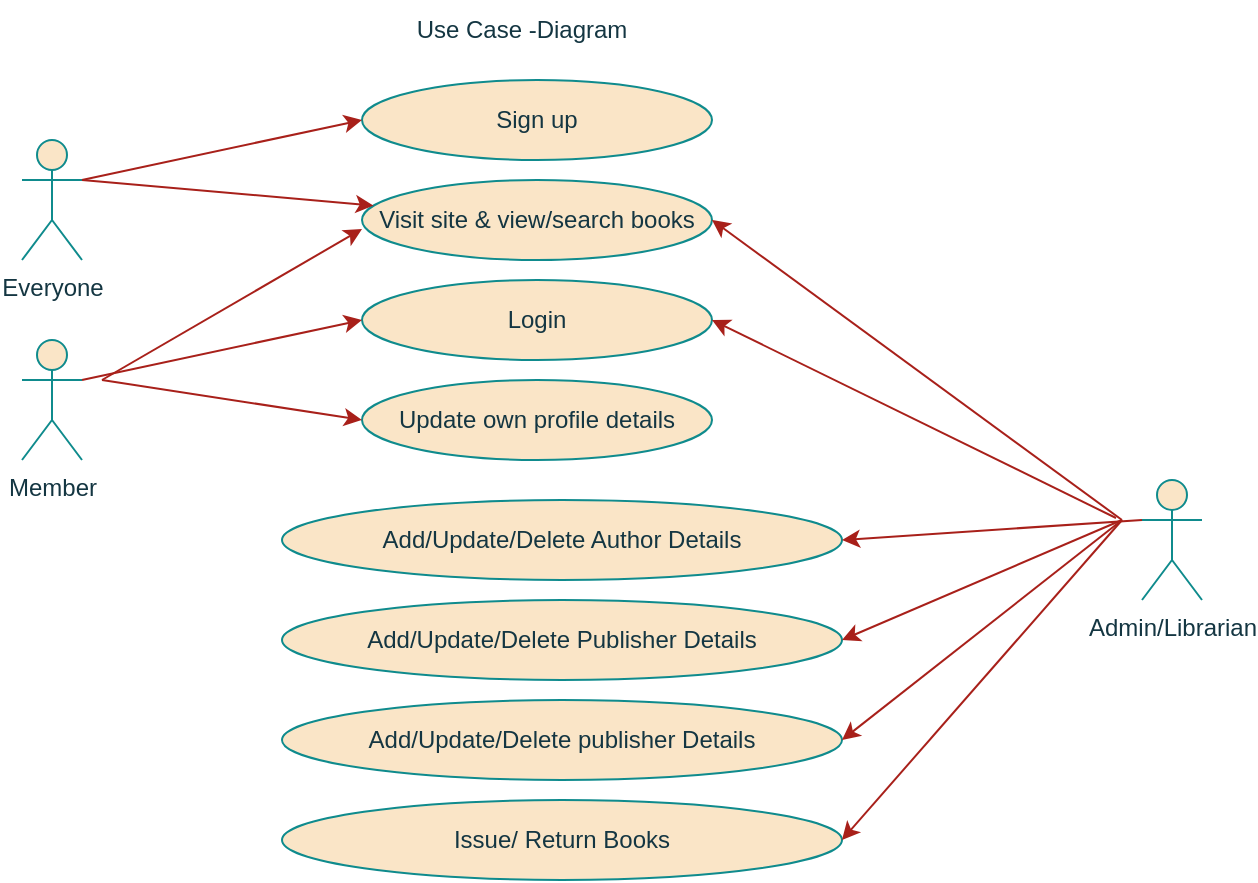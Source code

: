 <mxfile version="23.0.2" type="github">
  <diagram name="Page-1" id="anzL-MSCVSkK8-eWURHf">
    <mxGraphModel dx="1290" dy="653" grid="0" gridSize="10" guides="1" tooltips="1" connect="1" arrows="1" fold="1" page="1" pageScale="1" pageWidth="850" pageHeight="1100" math="0" shadow="0">
      <root>
        <mxCell id="0" />
        <mxCell id="1" parent="0" />
        <mxCell id="bTx5Cx2GgwGoE0H3qAmN-1" value="Use Case -Diagram" style="text;html=1;strokeColor=none;fillColor=none;align=center;verticalAlign=middle;whiteSpace=wrap;rounded=0;labelBackgroundColor=none;fontColor=#143642;" vertex="1" parent="1">
          <mxGeometry x="240" width="200" height="30" as="geometry" />
        </mxCell>
        <mxCell id="bTx5Cx2GgwGoE0H3qAmN-2" value="Everyone" style="shape=umlActor;verticalLabelPosition=bottom;verticalAlign=top;html=1;outlineConnect=0;labelBackgroundColor=none;fillColor=#FAE5C7;strokeColor=#0F8B8D;fontColor=#143642;" vertex="1" parent="1">
          <mxGeometry x="90" y="70" width="30" height="60" as="geometry" />
        </mxCell>
        <mxCell id="bTx5Cx2GgwGoE0H3qAmN-3" value="Sign up" style="ellipse;whiteSpace=wrap;html=1;labelBackgroundColor=none;fillColor=#FAE5C7;strokeColor=#0F8B8D;fontColor=#143642;" vertex="1" parent="1">
          <mxGeometry x="260" y="40" width="175" height="40" as="geometry" />
        </mxCell>
        <mxCell id="bTx5Cx2GgwGoE0H3qAmN-4" value="Update own profile details" style="ellipse;whiteSpace=wrap;html=1;labelBackgroundColor=none;fillColor=#FAE5C7;strokeColor=#0F8B8D;fontColor=#143642;" vertex="1" parent="1">
          <mxGeometry x="260" y="190" width="175" height="40" as="geometry" />
        </mxCell>
        <mxCell id="bTx5Cx2GgwGoE0H3qAmN-5" value="Visit site &amp;amp; view/search books" style="ellipse;whiteSpace=wrap;html=1;labelBackgroundColor=none;fillColor=#FAE5C7;strokeColor=#0F8B8D;fontColor=#143642;" vertex="1" parent="1">
          <mxGeometry x="260" y="90" width="175" height="40" as="geometry" />
        </mxCell>
        <mxCell id="bTx5Cx2GgwGoE0H3qAmN-6" value="Login" style="ellipse;whiteSpace=wrap;html=1;labelBackgroundColor=none;fillColor=#FAE5C7;strokeColor=#0F8B8D;fontColor=#143642;" vertex="1" parent="1">
          <mxGeometry x="260" y="140" width="175" height="40" as="geometry" />
        </mxCell>
        <mxCell id="bTx5Cx2GgwGoE0H3qAmN-7" value="Member" style="shape=umlActor;verticalLabelPosition=bottom;verticalAlign=top;html=1;outlineConnect=0;labelBackgroundColor=none;fillColor=#FAE5C7;strokeColor=#0F8B8D;fontColor=#143642;" vertex="1" parent="1">
          <mxGeometry x="90" y="170" width="30" height="60" as="geometry" />
        </mxCell>
        <mxCell id="bTx5Cx2GgwGoE0H3qAmN-8" value="Admin/Librarian" style="shape=umlActor;verticalLabelPosition=bottom;verticalAlign=top;html=1;outlineConnect=0;labelBackgroundColor=none;fillColor=#FAE5C7;strokeColor=#0F8B8D;fontColor=#143642;" vertex="1" parent="1">
          <mxGeometry x="650" y="240" width="30" height="60" as="geometry" />
        </mxCell>
        <mxCell id="bTx5Cx2GgwGoE0H3qAmN-10" value="Add/Update/Delete Author Details" style="ellipse;whiteSpace=wrap;html=1;labelBackgroundColor=none;fillColor=#FAE5C7;strokeColor=#0F8B8D;fontColor=#143642;" vertex="1" parent="1">
          <mxGeometry x="220" y="250" width="280" height="40" as="geometry" />
        </mxCell>
        <mxCell id="bTx5Cx2GgwGoE0H3qAmN-11" value="Add/Update/Delete Publisher Details" style="ellipse;whiteSpace=wrap;html=1;labelBackgroundColor=none;fillColor=#FAE5C7;strokeColor=#0F8B8D;fontColor=#143642;" vertex="1" parent="1">
          <mxGeometry x="220" y="300" width="280" height="40" as="geometry" />
        </mxCell>
        <mxCell id="bTx5Cx2GgwGoE0H3qAmN-12" value="Add/Update/Delete publisher Details" style="ellipse;whiteSpace=wrap;html=1;labelBackgroundColor=none;fillColor=#FAE5C7;strokeColor=#0F8B8D;fontColor=#143642;" vertex="1" parent="1">
          <mxGeometry x="220" y="350" width="280" height="40" as="geometry" />
        </mxCell>
        <mxCell id="bTx5Cx2GgwGoE0H3qAmN-13" value="Issue/ Return Books" style="ellipse;whiteSpace=wrap;html=1;labelBackgroundColor=none;fillColor=#FAE5C7;strokeColor=#0F8B8D;fontColor=#143642;" vertex="1" parent="1">
          <mxGeometry x="220" y="400" width="280" height="40" as="geometry" />
        </mxCell>
        <mxCell id="bTx5Cx2GgwGoE0H3qAmN-19" value="" style="endArrow=classic;html=1;rounded=0;labelBackgroundColor=none;strokeColor=#A8201A;fontColor=default;" edge="1" parent="1">
          <mxGeometry width="50" height="50" relative="1" as="geometry">
            <mxPoint x="130" y="190" as="sourcePoint" />
            <mxPoint x="260" y="210" as="targetPoint" />
          </mxGeometry>
        </mxCell>
        <mxCell id="bTx5Cx2GgwGoE0H3qAmN-20" value="" style="endArrow=classic;html=1;rounded=0;labelBackgroundColor=none;strokeColor=#A8201A;fontColor=default;" edge="1" parent="1">
          <mxGeometry width="50" height="50" relative="1" as="geometry">
            <mxPoint x="130" y="190" as="sourcePoint" />
            <mxPoint x="260" y="114.5" as="targetPoint" />
          </mxGeometry>
        </mxCell>
        <mxCell id="bTx5Cx2GgwGoE0H3qAmN-21" value="" style="endArrow=classic;html=1;rounded=0;exitX=1;exitY=0.333;exitDx=0;exitDy=0;exitPerimeter=0;entryX=0;entryY=0.5;entryDx=0;entryDy=0;labelBackgroundColor=none;strokeColor=#A8201A;fontColor=default;" edge="1" parent="1" source="bTx5Cx2GgwGoE0H3qAmN-7" target="bTx5Cx2GgwGoE0H3qAmN-6">
          <mxGeometry width="50" height="50" relative="1" as="geometry">
            <mxPoint x="140" y="221" as="sourcePoint" />
            <mxPoint x="280" y="230" as="targetPoint" />
          </mxGeometry>
        </mxCell>
        <mxCell id="bTx5Cx2GgwGoE0H3qAmN-22" value="" style="endArrow=classic;html=1;rounded=0;exitX=1;exitY=0.333;exitDx=0;exitDy=0;exitPerimeter=0;labelBackgroundColor=none;strokeColor=#A8201A;fontColor=default;" edge="1" parent="1" source="bTx5Cx2GgwGoE0H3qAmN-2" target="bTx5Cx2GgwGoE0H3qAmN-5">
          <mxGeometry width="50" height="50" relative="1" as="geometry">
            <mxPoint x="140" y="200" as="sourcePoint" />
            <mxPoint x="270" y="124.5" as="targetPoint" />
          </mxGeometry>
        </mxCell>
        <mxCell id="bTx5Cx2GgwGoE0H3qAmN-23" value="" style="endArrow=classic;html=1;rounded=0;entryX=0;entryY=0.5;entryDx=0;entryDy=0;labelBackgroundColor=none;strokeColor=#A8201A;fontColor=default;" edge="1" parent="1" target="bTx5Cx2GgwGoE0H3qAmN-3">
          <mxGeometry width="50" height="50" relative="1" as="geometry">
            <mxPoint x="120" y="90" as="sourcePoint" />
            <mxPoint x="276" y="113" as="targetPoint" />
          </mxGeometry>
        </mxCell>
        <mxCell id="bTx5Cx2GgwGoE0H3qAmN-24" value="" style="endArrow=classic;html=1;rounded=0;exitX=0;exitY=0.333;exitDx=0;exitDy=0;exitPerimeter=0;entryX=1;entryY=0.5;entryDx=0;entryDy=0;labelBackgroundColor=none;strokeColor=#A8201A;fontColor=default;" edge="1" parent="1" source="bTx5Cx2GgwGoE0H3qAmN-8" target="bTx5Cx2GgwGoE0H3qAmN-10">
          <mxGeometry width="50" height="50" relative="1" as="geometry">
            <mxPoint x="350" y="270" as="sourcePoint" />
            <mxPoint x="400" y="220" as="targetPoint" />
          </mxGeometry>
        </mxCell>
        <mxCell id="bTx5Cx2GgwGoE0H3qAmN-25" value="" style="endArrow=classic;html=1;rounded=0;entryX=1;entryY=0.5;entryDx=0;entryDy=0;labelBackgroundColor=none;strokeColor=#A8201A;fontColor=default;" edge="1" parent="1" target="bTx5Cx2GgwGoE0H3qAmN-11">
          <mxGeometry width="50" height="50" relative="1" as="geometry">
            <mxPoint x="640" y="260" as="sourcePoint" />
            <mxPoint x="510" y="280" as="targetPoint" />
          </mxGeometry>
        </mxCell>
        <mxCell id="bTx5Cx2GgwGoE0H3qAmN-26" value="" style="endArrow=classic;html=1;rounded=0;entryX=1;entryY=0.5;entryDx=0;entryDy=0;labelBackgroundColor=none;strokeColor=#A8201A;fontColor=default;" edge="1" parent="1" target="bTx5Cx2GgwGoE0H3qAmN-12">
          <mxGeometry width="50" height="50" relative="1" as="geometry">
            <mxPoint x="640" y="260" as="sourcePoint" />
            <mxPoint x="520" y="290" as="targetPoint" />
          </mxGeometry>
        </mxCell>
        <mxCell id="bTx5Cx2GgwGoE0H3qAmN-27" value="" style="endArrow=classic;html=1;rounded=0;entryX=1;entryY=0.5;entryDx=0;entryDy=0;labelBackgroundColor=none;strokeColor=#A8201A;fontColor=default;" edge="1" parent="1" target="bTx5Cx2GgwGoE0H3qAmN-13">
          <mxGeometry width="50" height="50" relative="1" as="geometry">
            <mxPoint x="640" y="260" as="sourcePoint" />
            <mxPoint x="530" y="300" as="targetPoint" />
          </mxGeometry>
        </mxCell>
        <mxCell id="bTx5Cx2GgwGoE0H3qAmN-28" value="" style="endArrow=classic;html=1;rounded=0;entryX=1;entryY=0.5;entryDx=0;entryDy=0;labelBackgroundColor=none;strokeColor=#A8201A;fontColor=default;" edge="1" parent="1" target="bTx5Cx2GgwGoE0H3qAmN-5">
          <mxGeometry width="50" height="50" relative="1" as="geometry">
            <mxPoint x="640" y="260" as="sourcePoint" />
            <mxPoint x="540" y="310" as="targetPoint" />
          </mxGeometry>
        </mxCell>
        <mxCell id="bTx5Cx2GgwGoE0H3qAmN-31" value="" style="endArrow=classic;html=1;rounded=0;entryX=1;entryY=0.5;entryDx=0;entryDy=0;labelBackgroundColor=none;strokeColor=#A8201A;fontColor=default;" edge="1" parent="1" target="bTx5Cx2GgwGoE0H3qAmN-6">
          <mxGeometry width="50" height="50" relative="1" as="geometry">
            <mxPoint x="637" y="259" as="sourcePoint" />
            <mxPoint x="445" y="120" as="targetPoint" />
          </mxGeometry>
        </mxCell>
      </root>
    </mxGraphModel>
  </diagram>
</mxfile>

